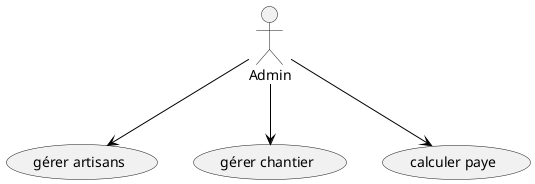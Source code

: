 @startuml test

hide circle
hide empty members
hide empty methods

skinparam classAttributeIconSize 0

skinparam roundcorner 5

skinparam class {
	BackgroundColor AliceBlue
	BorderColor DarkSlateGray
	ArrowColor Black
	FontColor Black
	FontSize 12
	FontName Helvetica
}

skinparam arrow {
    MessageAlign center
}

:Admin:
(gérer artisans) as (artisans)
(gérer chantier) as (chantier)
(calculer paye) as (calculer) 

Admin --> artisans
Admin --> chantier
Admin --> calculer 

@enduml
